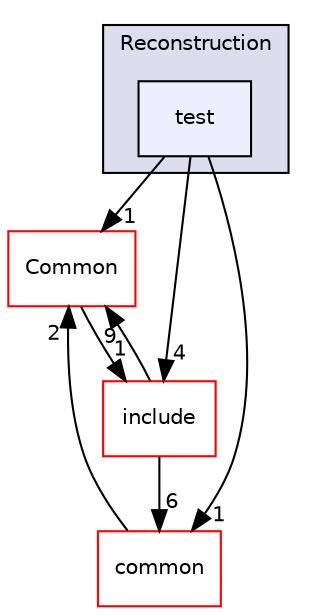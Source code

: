 digraph "/home/travis/build/AliceO2Group/AliceO2/DataFormats/Reconstruction/test" {
  bgcolor=transparent;
  compound=true
  node [ fontsize="10", fontname="Helvetica"];
  edge [ labelfontsize="10", labelfontname="Helvetica"];
  subgraph clusterdir_d269712cc31e133b892a3b3f6424741a {
    graph [ bgcolor="#ddddee", pencolor="black", label="Reconstruction" fontname="Helvetica", fontsize="10", URL="dir_d269712cc31e133b892a3b3f6424741a.html"]
  dir_c5b7346fd504360471cc9fe5be83ae72 [shape=box, label="test", style="filled", fillcolor="#eeeeff", pencolor="black", URL="dir_c5b7346fd504360471cc9fe5be83ae72.html"];
  }
  dir_4ab6b4cc6a7edbff49100e9123df213f [shape=box label="Common" color="red" URL="dir_4ab6b4cc6a7edbff49100e9123df213f.html"];
  dir_7924ba4398ae4560cd37376e44666c6d [shape=box label="common" color="red" URL="dir_7924ba4398ae4560cd37376e44666c6d.html"];
  dir_99c43ad88135ecdb15d6d5c818628268 [shape=box label="include" color="red" URL="dir_99c43ad88135ecdb15d6d5c818628268.html"];
  dir_4ab6b4cc6a7edbff49100e9123df213f->dir_99c43ad88135ecdb15d6d5c818628268 [headlabel="1", labeldistance=1.5 headhref="dir_000036_000251.html"];
  dir_7924ba4398ae4560cd37376e44666c6d->dir_4ab6b4cc6a7edbff49100e9123df213f [headlabel="2", labeldistance=1.5 headhref="dir_000095_000036.html"];
  dir_c5b7346fd504360471cc9fe5be83ae72->dir_4ab6b4cc6a7edbff49100e9123df213f [headlabel="1", labeldistance=1.5 headhref="dir_000281_000036.html"];
  dir_c5b7346fd504360471cc9fe5be83ae72->dir_7924ba4398ae4560cd37376e44666c6d [headlabel="1", labeldistance=1.5 headhref="dir_000281_000095.html"];
  dir_c5b7346fd504360471cc9fe5be83ae72->dir_99c43ad88135ecdb15d6d5c818628268 [headlabel="4", labeldistance=1.5 headhref="dir_000281_000251.html"];
  dir_99c43ad88135ecdb15d6d5c818628268->dir_4ab6b4cc6a7edbff49100e9123df213f [headlabel="9", labeldistance=1.5 headhref="dir_000251_000036.html"];
  dir_99c43ad88135ecdb15d6d5c818628268->dir_7924ba4398ae4560cd37376e44666c6d [headlabel="6", labeldistance=1.5 headhref="dir_000251_000095.html"];
}
